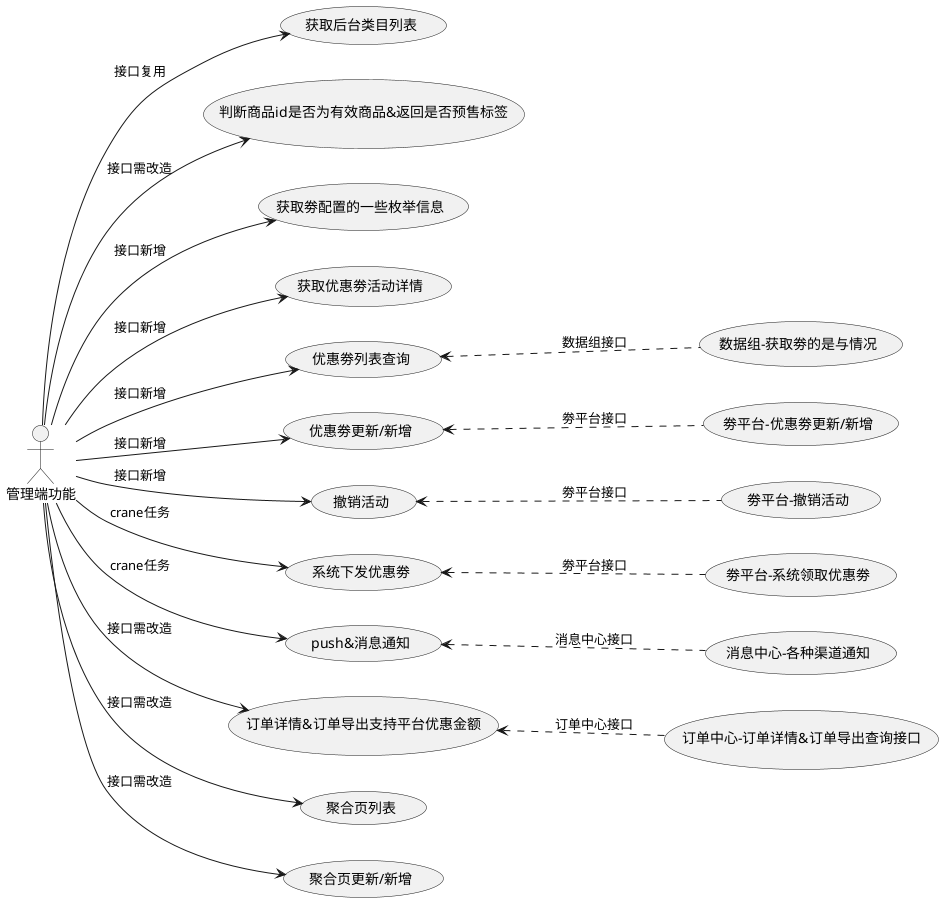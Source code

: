 @startuml
skinparam  shadowing false
skinparam usecase {
'BackgroundColor white
'BorderColor black

'BackgroundColor<< Main >> YellowGreen
'BorderColor<< Main >> YellowGreen

'ArrowColor black
'ActorBorderColor black
'ActorFontName Courier

'ActorBackgroundColor<< user >> black
}
left to right direction


管理端功能 --> (获取后台类目列表) : 接口复用
管理端功能 --> (判断商品id是否为有效商品&返回是否预售标签) : 接口需改造
管理端功能 --> (获取劵配置的一些枚举信息) : 接口新增
管理端功能 --> (获取优惠劵活动详情) : 接口新增
管理端功能 --> (优惠劵列表查询) : 接口新增
(优惠劵列表查询) <.. (数据组-获取劵的是与情况) : 数据组接口
管理端功能 --> (优惠劵更新/新增) : 接口新增
(优惠劵更新/新增) <.. (劵平台-优惠劵更新/新增) : 劵平台接口
管理端功能 --> (撤销活动) : 接口新增
(撤销活动) <.. (劵平台-撤销活动) : 劵平台接口
管理端功能 --> (系统下发优惠劵) : crane任务
(系统下发优惠劵) <.. (劵平台-系统领取优惠劵) : 劵平台接口
管理端功能 --> (push&消息通知) : crane任务
(push&消息通知) <.. (消息中心-各种渠道通知) : 消息中心接口
管理端功能 --> (订单详情&订单导出支持平台优惠金额) : 接口需改造
(订单详情&订单导出支持平台优惠金额) <.. (订单中心-订单详情&订单导出查询接口) : 订单中心接口
管理端功能 --> (聚合页列表) : 接口需改造
管理端功能 --> (聚合页更新/新增) : 接口需改造
@enduml